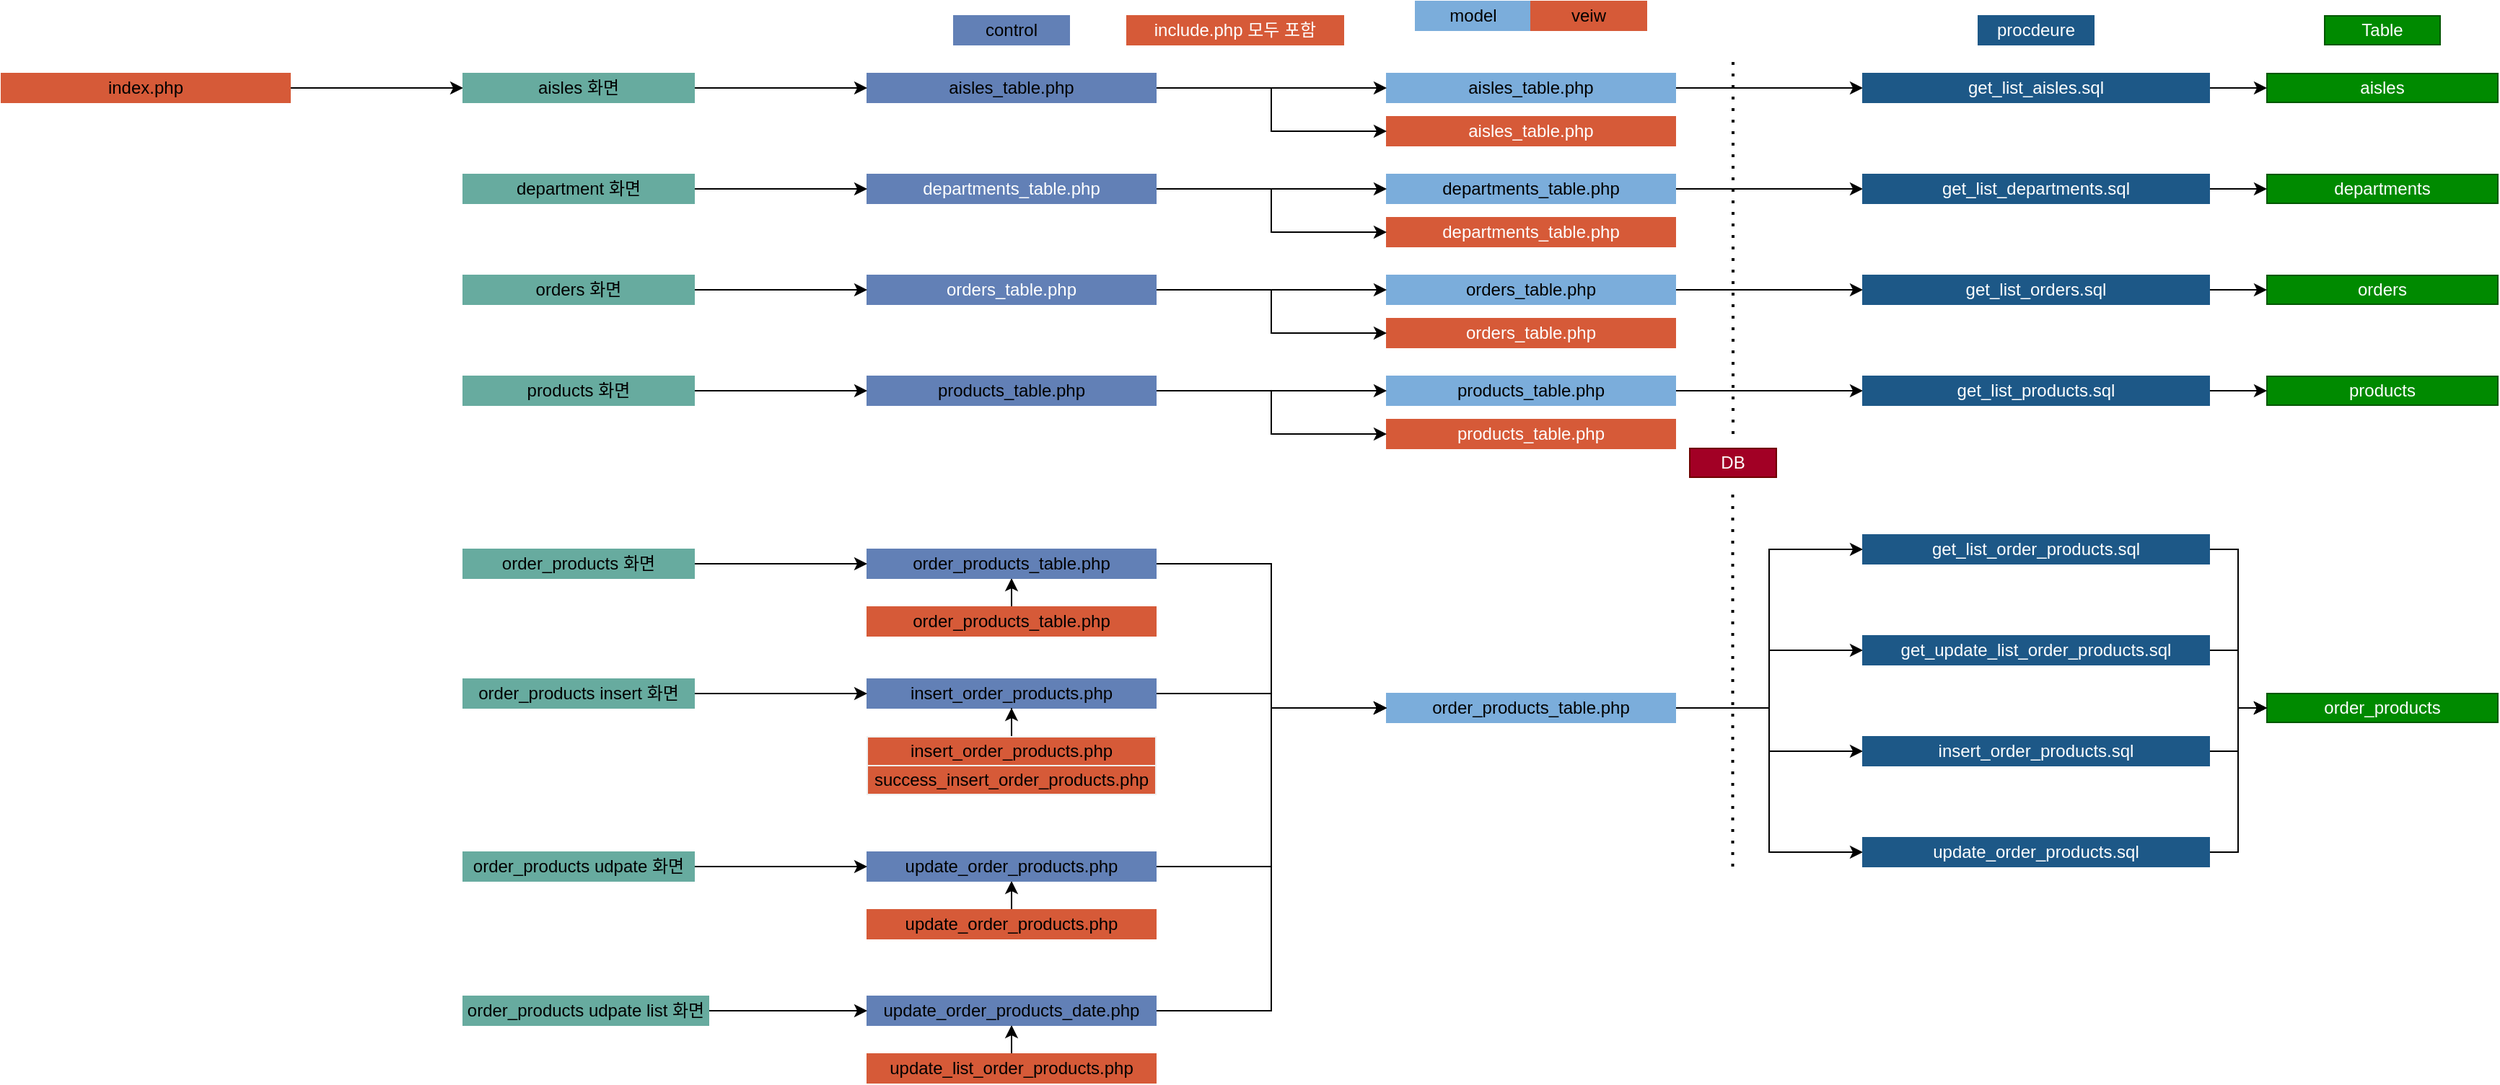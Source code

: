 <mxfile version="15.8.7" type="device"><diagram id="Dlgawjgkzx6SPGOZoqgQ" name="페이지-1"><mxGraphModel dx="760" dy="591" grid="1" gridSize="10" guides="1" tooltips="1" connect="1" arrows="1" fold="1" page="1" pageScale="1" pageWidth="10000" pageHeight="10000" math="0" shadow="0"><root><mxCell id="0"/><mxCell id="1" parent="0"/><mxCell id="k2GXcbKFDqcEV6eYmZ7D-69" style="edgeStyle=orthogonalEdgeStyle;rounded=0;orthogonalLoop=1;jettySize=auto;html=1;entryX=0;entryY=0.5;entryDx=0;entryDy=0;" parent="1" source="k2GXcbKFDqcEV6eYmZ7D-1" target="k2GXcbKFDqcEV6eYmZ7D-24" edge="1"><mxGeometry relative="1" as="geometry"/></mxCell><mxCell id="k2GXcbKFDqcEV6eYmZ7D-1" value="aisles_table.php" style="rounded=0;whiteSpace=wrap;html=1;fillColor=#7BADDB;strokeColor=#7BADDB;" parent="1" vertex="1"><mxGeometry x="5280" y="3220" width="200" height="20" as="geometry"/></mxCell><mxCell id="k2GXcbKFDqcEV6eYmZ7D-2" value="model" style="rounded=0;whiteSpace=wrap;html=1;fillColor=#7BADDB;strokeColor=#7BADDB;" parent="1" vertex="1"><mxGeometry x="5300" y="3170" width="80" height="20" as="geometry"/></mxCell><mxCell id="k2GXcbKFDqcEV6eYmZ7D-71" style="edgeStyle=orthogonalEdgeStyle;rounded=0;orthogonalLoop=1;jettySize=auto;html=1;entryX=0;entryY=0.5;entryDx=0;entryDy=0;" parent="1" source="k2GXcbKFDqcEV6eYmZ7D-3" target="k2GXcbKFDqcEV6eYmZ7D-26" edge="1"><mxGeometry relative="1" as="geometry"/></mxCell><mxCell id="k2GXcbKFDqcEV6eYmZ7D-3" value="departments_table.php" style="rounded=0;whiteSpace=wrap;html=1;fillColor=#7BADDB;strokeColor=#7BADDB;" parent="1" vertex="1"><mxGeometry x="5280" y="3290" width="200" height="20" as="geometry"/></mxCell><mxCell id="2XJS9iJm9QAqNggUQ1gy-2" style="edgeStyle=orthogonalEdgeStyle;rounded=0;orthogonalLoop=1;jettySize=auto;html=1;entryX=0;entryY=0.5;entryDx=0;entryDy=0;" parent="1" source="k2GXcbKFDqcEV6eYmZ7D-4" target="k2GXcbKFDqcEV6eYmZ7D-29" edge="1"><mxGeometry relative="1" as="geometry"/></mxCell><mxCell id="2XJS9iJm9QAqNggUQ1gy-3" style="edgeStyle=orthogonalEdgeStyle;rounded=0;orthogonalLoop=1;jettySize=auto;html=1;entryX=0;entryY=0.5;entryDx=0;entryDy=0;" parent="1" source="k2GXcbKFDqcEV6eYmZ7D-4" target="k2GXcbKFDqcEV6eYmZ7D-25" edge="1"><mxGeometry relative="1" as="geometry"/></mxCell><mxCell id="2XJS9iJm9QAqNggUQ1gy-4" style="edgeStyle=orthogonalEdgeStyle;rounded=0;orthogonalLoop=1;jettySize=auto;html=1;entryX=0;entryY=0.5;entryDx=0;entryDy=0;" parent="1" source="k2GXcbKFDqcEV6eYmZ7D-4" target="k2GXcbKFDqcEV6eYmZ7D-30" edge="1"><mxGeometry relative="1" as="geometry"/></mxCell><mxCell id="2XJS9iJm9QAqNggUQ1gy-5" style="edgeStyle=orthogonalEdgeStyle;rounded=0;orthogonalLoop=1;jettySize=auto;html=1;entryX=0;entryY=0.5;entryDx=0;entryDy=0;" parent="1" source="k2GXcbKFDqcEV6eYmZ7D-4" target="k2GXcbKFDqcEV6eYmZ7D-31" edge="1"><mxGeometry relative="1" as="geometry"/></mxCell><mxCell id="k2GXcbKFDqcEV6eYmZ7D-4" value="order_products_table.php" style="rounded=0;whiteSpace=wrap;html=1;fillColor=#7BADDB;strokeColor=#7BADDB;" parent="1" vertex="1"><mxGeometry x="5280" y="3650" width="200" height="20" as="geometry"/></mxCell><mxCell id="k2GXcbKFDqcEV6eYmZ7D-73" style="edgeStyle=orthogonalEdgeStyle;rounded=0;orthogonalLoop=1;jettySize=auto;html=1;" parent="1" source="k2GXcbKFDqcEV6eYmZ7D-6" target="k2GXcbKFDqcEV6eYmZ7D-27" edge="1"><mxGeometry relative="1" as="geometry"/></mxCell><mxCell id="k2GXcbKFDqcEV6eYmZ7D-6" value="orders_table.php" style="rounded=0;whiteSpace=wrap;html=1;fillColor=#7BADDB;strokeColor=#7BADDB;" parent="1" vertex="1"><mxGeometry x="5280" y="3360" width="200" height="20" as="geometry"/></mxCell><mxCell id="k2GXcbKFDqcEV6eYmZ7D-74" style="edgeStyle=orthogonalEdgeStyle;rounded=0;orthogonalLoop=1;jettySize=auto;html=1;" parent="1" source="k2GXcbKFDqcEV6eYmZ7D-7" target="k2GXcbKFDqcEV6eYmZ7D-28" edge="1"><mxGeometry relative="1" as="geometry"/></mxCell><mxCell id="k2GXcbKFDqcEV6eYmZ7D-7" value="products_table.php" style="rounded=0;whiteSpace=wrap;html=1;fillColor=#7BADDB;strokeColor=#7BADDB;" parent="1" vertex="1"><mxGeometry x="5280" y="3430" width="200" height="20" as="geometry"/></mxCell><mxCell id="k2GXcbKFDqcEV6eYmZ7D-13" value="Table" style="rounded=0;whiteSpace=wrap;html=1;fillColor=#008a00;fontColor=#ffffff;strokeColor=#005700;" parent="1" vertex="1"><mxGeometry x="5930" y="3180" width="80" height="20" as="geometry"/></mxCell><mxCell id="k2GXcbKFDqcEV6eYmZ7D-14" value="aisles" style="rounded=0;whiteSpace=wrap;html=1;fillColor=#008a00;fontColor=#ffffff;strokeColor=#005700;container=0;" parent="1" vertex="1"><mxGeometry x="5890" y="3220" width="160" height="20" as="geometry"/></mxCell><mxCell id="k2GXcbKFDqcEV6eYmZ7D-15" value="departments" style="rounded=0;whiteSpace=wrap;html=1;fillColor=#008a00;fontColor=#ffffff;strokeColor=#005700;container=0;" parent="1" vertex="1"><mxGeometry x="5890" y="3290" width="160" height="20" as="geometry"/></mxCell><mxCell id="k2GXcbKFDqcEV6eYmZ7D-16" value="orders" style="rounded=0;whiteSpace=wrap;html=1;fillColor=#008a00;fontColor=#ffffff;strokeColor=#005700;container=0;" parent="1" vertex="1"><mxGeometry x="5890" y="3360" width="160" height="20" as="geometry"/></mxCell><mxCell id="k2GXcbKFDqcEV6eYmZ7D-17" value="order_products" style="rounded=0;whiteSpace=wrap;html=1;fillColor=#008a00;fontColor=#ffffff;strokeColor=#005700;container=0;" parent="1" vertex="1"><mxGeometry x="5890" y="3650" width="160" height="20" as="geometry"/></mxCell><mxCell id="k2GXcbKFDqcEV6eYmZ7D-18" value="products" style="rounded=0;whiteSpace=wrap;html=1;fillColor=#008a00;fontColor=#ffffff;strokeColor=#005700;container=0;" parent="1" vertex="1"><mxGeometry x="5890" y="3430" width="160" height="20" as="geometry"/></mxCell><mxCell id="k2GXcbKFDqcEV6eYmZ7D-21" value="procdeure" style="rounded=0;whiteSpace=wrap;html=1;fillColor=#1D5887;fontColor=#ffffff;strokeColor=#1D5887;" parent="1" vertex="1"><mxGeometry x="5690" y="3180" width="80" height="20" as="geometry"/></mxCell><mxCell id="k2GXcbKFDqcEV6eYmZ7D-64" style="edgeStyle=orthogonalEdgeStyle;rounded=0;orthogonalLoop=1;jettySize=auto;html=1;" parent="1" source="k2GXcbKFDqcEV6eYmZ7D-24" target="k2GXcbKFDqcEV6eYmZ7D-14" edge="1"><mxGeometry relative="1" as="geometry"/></mxCell><mxCell id="k2GXcbKFDqcEV6eYmZ7D-24" value="get_list_aisles.sql" style="rounded=0;whiteSpace=wrap;html=1;fillColor=#1D5887;fontColor=#ffffff;strokeColor=#1D5887;container=0;" parent="1" vertex="1"><mxGeometry x="5610" y="3220" width="240" height="20" as="geometry"/></mxCell><mxCell id="k2GXcbKFDqcEV6eYmZ7D-86" value="" style="edgeStyle=orthogonalEdgeStyle;rounded=0;orthogonalLoop=1;jettySize=auto;html=1;" parent="1" source="k2GXcbKFDqcEV6eYmZ7D-25" target="k2GXcbKFDqcEV6eYmZ7D-17" edge="1"><mxGeometry relative="1" as="geometry"><Array as="points"><mxPoint x="5870" y="3550"/><mxPoint x="5870" y="3660"/></Array></mxGeometry></mxCell><mxCell id="k2GXcbKFDqcEV6eYmZ7D-25" value="get_list_order_products.sql" style="rounded=0;whiteSpace=wrap;html=1;fillColor=#1D5887;fontColor=#ffffff;strokeColor=#1D5887;container=0;" parent="1" vertex="1"><mxGeometry x="5610" y="3540" width="240" height="20" as="geometry"/></mxCell><mxCell id="k2GXcbKFDqcEV6eYmZ7D-65" style="edgeStyle=orthogonalEdgeStyle;rounded=0;orthogonalLoop=1;jettySize=auto;html=1;" parent="1" source="k2GXcbKFDqcEV6eYmZ7D-26" target="k2GXcbKFDqcEV6eYmZ7D-15" edge="1"><mxGeometry relative="1" as="geometry"/></mxCell><mxCell id="k2GXcbKFDqcEV6eYmZ7D-26" value="get_list_departments.sql" style="rounded=0;whiteSpace=wrap;html=1;fillColor=#1D5887;fontColor=#ffffff;strokeColor=#1D5887;container=0;" parent="1" vertex="1"><mxGeometry x="5610" y="3290" width="240" height="20" as="geometry"/></mxCell><mxCell id="k2GXcbKFDqcEV6eYmZ7D-66" style="edgeStyle=orthogonalEdgeStyle;rounded=0;orthogonalLoop=1;jettySize=auto;html=1;" parent="1" source="k2GXcbKFDqcEV6eYmZ7D-27" target="k2GXcbKFDqcEV6eYmZ7D-16" edge="1"><mxGeometry relative="1" as="geometry"/></mxCell><mxCell id="k2GXcbKFDqcEV6eYmZ7D-27" value="get_list_orders.sql" style="rounded=0;whiteSpace=wrap;html=1;fillColor=#1D5887;fontColor=#ffffff;strokeColor=#1D5887;container=0;" parent="1" vertex="1"><mxGeometry x="5610" y="3360" width="240" height="20" as="geometry"/></mxCell><mxCell id="k2GXcbKFDqcEV6eYmZ7D-68" style="edgeStyle=orthogonalEdgeStyle;rounded=0;orthogonalLoop=1;jettySize=auto;html=1;" parent="1" source="k2GXcbKFDqcEV6eYmZ7D-28" target="k2GXcbKFDqcEV6eYmZ7D-18" edge="1"><mxGeometry relative="1" as="geometry"/></mxCell><mxCell id="k2GXcbKFDqcEV6eYmZ7D-28" value="get_list_products.sql" style="rounded=0;whiteSpace=wrap;html=1;fillColor=#1D5887;fontColor=#ffffff;strokeColor=#1D5887;container=0;" parent="1" vertex="1"><mxGeometry x="5610" y="3430" width="240" height="20" as="geometry"/></mxCell><mxCell id="2XJS9iJm9QAqNggUQ1gy-21" style="edgeStyle=orthogonalEdgeStyle;rounded=0;orthogonalLoop=1;jettySize=auto;html=1;entryX=0;entryY=0.5;entryDx=0;entryDy=0;" parent="1" source="k2GXcbKFDqcEV6eYmZ7D-29" target="k2GXcbKFDqcEV6eYmZ7D-17" edge="1"><mxGeometry relative="1" as="geometry"/></mxCell><mxCell id="k2GXcbKFDqcEV6eYmZ7D-29" value="get_update_list_order_products.sql" style="rounded=0;whiteSpace=wrap;html=1;fillColor=#1D5887;fontColor=#ffffff;strokeColor=#1D5887;container=0;" parent="1" vertex="1"><mxGeometry x="5610" y="3610" width="240" height="20" as="geometry"/></mxCell><mxCell id="2XJS9iJm9QAqNggUQ1gy-22" style="edgeStyle=orthogonalEdgeStyle;rounded=0;orthogonalLoop=1;jettySize=auto;html=1;entryX=0;entryY=0.5;entryDx=0;entryDy=0;" parent="1" source="k2GXcbKFDqcEV6eYmZ7D-30" target="k2GXcbKFDqcEV6eYmZ7D-17" edge="1"><mxGeometry relative="1" as="geometry"/></mxCell><mxCell id="k2GXcbKFDqcEV6eYmZ7D-30" value="insert_order_products.sql" style="rounded=0;whiteSpace=wrap;html=1;fillColor=#1D5887;fontColor=#ffffff;strokeColor=#1D5887;container=0;" parent="1" vertex="1"><mxGeometry x="5610" y="3680" width="240" height="20" as="geometry"/></mxCell><mxCell id="2XJS9iJm9QAqNggUQ1gy-23" style="edgeStyle=orthogonalEdgeStyle;rounded=0;orthogonalLoop=1;jettySize=auto;html=1;entryX=0;entryY=0.5;entryDx=0;entryDy=0;" parent="1" source="k2GXcbKFDqcEV6eYmZ7D-31" target="k2GXcbKFDqcEV6eYmZ7D-17" edge="1"><mxGeometry relative="1" as="geometry"/></mxCell><mxCell id="k2GXcbKFDqcEV6eYmZ7D-31" value="update_order_products.sql" style="rounded=0;whiteSpace=wrap;html=1;fillColor=#1D5887;fontColor=#ffffff;strokeColor=#1D5887;container=0;" parent="1" vertex="1"><mxGeometry x="5610" y="3750" width="240" height="20" as="geometry"/></mxCell><mxCell id="k2GXcbKFDqcEV6eYmZ7D-34" value="veiw" style="rounded=0;whiteSpace=wrap;html=1;fillColor=#D65A38;strokeColor=#D65A38;" parent="1" vertex="1"><mxGeometry x="5380" y="3170" width="80" height="20" as="geometry"/></mxCell><mxCell id="k2GXcbKFDqcEV6eYmZ7D-40" value="aisles_table.php" style="rounded=0;whiteSpace=wrap;html=1;fillColor=#D65A38;fontColor=#ffffff;strokeColor=#D65A38;container=0;" parent="1" vertex="1"><mxGeometry x="5280" y="3250" width="200" height="20" as="geometry"/></mxCell><mxCell id="k2GXcbKFDqcEV6eYmZ7D-41" value="departments_table.php" style="rounded=0;whiteSpace=wrap;html=1;fillColor=#D65A38;fontColor=#ffffff;strokeColor=#D65A38;container=0;" parent="1" vertex="1"><mxGeometry x="5280" y="3320" width="200" height="20" as="geometry"/></mxCell><mxCell id="k2GXcbKFDqcEV6eYmZ7D-43" value="include.php 모두 포함" style="rounded=0;whiteSpace=wrap;html=1;fillColor=#D65A38;fontColor=#ffffff;strokeColor=#D65A38;container=0;" parent="1" vertex="1"><mxGeometry x="5100" y="3180" width="150" height="20" as="geometry"/></mxCell><mxCell id="2XJS9iJm9QAqNggUQ1gy-18" style="edgeStyle=orthogonalEdgeStyle;rounded=0;orthogonalLoop=1;jettySize=auto;html=1;entryX=0.5;entryY=1;entryDx=0;entryDy=0;fontColor=#000000;" parent="1" source="k2GXcbKFDqcEV6eYmZ7D-44" target="k2GXcbKFDqcEV6eYmZ7D-58" edge="1"><mxGeometry relative="1" as="geometry"/></mxCell><mxCell id="k2GXcbKFDqcEV6eYmZ7D-44" value="order_products_table.php" style="rounded=0;whiteSpace=wrap;html=1;fillColor=#D65A38;fontColor=#000000;strokeColor=#D65A38;container=0;" parent="1" vertex="1"><mxGeometry x="4920" y="3590" width="200" height="20" as="geometry"/></mxCell><mxCell id="k2GXcbKFDqcEV6eYmZ7D-45" value="orders_table.php" style="rounded=0;whiteSpace=wrap;html=1;fillColor=#D65A38;fontColor=#ffffff;strokeColor=#D65A38;container=0;" parent="1" vertex="1"><mxGeometry x="5280" y="3390" width="200" height="20" as="geometry"/></mxCell><mxCell id="k2GXcbKFDqcEV6eYmZ7D-46" value="products_table.php" style="rounded=0;whiteSpace=wrap;html=1;fillColor=#D65A38;fontColor=#ffffff;strokeColor=#D65A38;container=0;" parent="1" vertex="1"><mxGeometry x="5280" y="3460" width="200" height="20" as="geometry"/></mxCell><mxCell id="2XJS9iJm9QAqNggUQ1gy-20" style="edgeStyle=orthogonalEdgeStyle;rounded=0;orthogonalLoop=1;jettySize=auto;html=1;entryX=0.5;entryY=1;entryDx=0;entryDy=0;fontColor=#000000;" parent="1" source="k2GXcbKFDqcEV6eYmZ7D-48" target="k2GXcbKFDqcEV6eYmZ7D-61" edge="1"><mxGeometry relative="1" as="geometry"/></mxCell><mxCell id="k2GXcbKFDqcEV6eYmZ7D-48" value="update_list_order_products.php" style="rounded=0;whiteSpace=wrap;html=1;fillColor=#D65A38;fontColor=#000000;strokeColor=#D65A38;container=0;" parent="1" vertex="1"><mxGeometry x="4920" y="3900" width="200" height="20" as="geometry"/></mxCell><mxCell id="2XJS9iJm9QAqNggUQ1gy-19" style="edgeStyle=orthogonalEdgeStyle;rounded=0;orthogonalLoop=1;jettySize=auto;html=1;entryX=0.5;entryY=1;entryDx=0;entryDy=0;fontColor=#000000;" parent="1" source="k2GXcbKFDqcEV6eYmZ7D-51" target="k2GXcbKFDqcEV6eYmZ7D-57" edge="1"><mxGeometry relative="1" as="geometry"/></mxCell><mxCell id="k2GXcbKFDqcEV6eYmZ7D-51" value="update_order_products.php" style="rounded=0;whiteSpace=wrap;html=1;fillColor=#D65A38;fontColor=#000000;strokeColor=#D65A38;container=0;" parent="1" vertex="1"><mxGeometry x="4920" y="3800" width="200" height="20" as="geometry"/></mxCell><mxCell id="2XJS9iJm9QAqNggUQ1gy-43" style="edgeStyle=orthogonalEdgeStyle;rounded=0;orthogonalLoop=1;jettySize=auto;html=1;" parent="1" source="k2GXcbKFDqcEV6eYmZ7D-52" target="2XJS9iJm9QAqNggUQ1gy-27" edge="1"><mxGeometry relative="1" as="geometry"/></mxCell><mxCell id="k2GXcbKFDqcEV6eYmZ7D-52" value="index.php" style="rounded=0;whiteSpace=wrap;html=1;fillColor=#D65A38;fontColor=#000000;strokeColor=#D65A38;container=0;" parent="1" vertex="1"><mxGeometry x="4320" y="3220" width="200" height="20" as="geometry"/></mxCell><mxCell id="k2GXcbKFDqcEV6eYmZ7D-53" value="control" style="rounded=0;whiteSpace=wrap;html=1;fillColor=#6280B6;strokeColor=#6280B6;" parent="1" vertex="1"><mxGeometry x="4980" y="3180" width="80" height="20" as="geometry"/></mxCell><mxCell id="k2GXcbKFDqcEV6eYmZ7D-75" style="edgeStyle=orthogonalEdgeStyle;rounded=0;orthogonalLoop=1;jettySize=auto;html=1;entryX=0;entryY=0.5;entryDx=0;entryDy=0;" parent="1" source="k2GXcbKFDqcEV6eYmZ7D-54" target="k2GXcbKFDqcEV6eYmZ7D-1" edge="1"><mxGeometry relative="1" as="geometry"/></mxCell><mxCell id="k2GXcbKFDqcEV6eYmZ7D-76" style="edgeStyle=orthogonalEdgeStyle;rounded=0;orthogonalLoop=1;jettySize=auto;html=1;entryX=0;entryY=0.5;entryDx=0;entryDy=0;" parent="1" source="k2GXcbKFDqcEV6eYmZ7D-54" target="k2GXcbKFDqcEV6eYmZ7D-40" edge="1"><mxGeometry relative="1" as="geometry"/></mxCell><mxCell id="k2GXcbKFDqcEV6eYmZ7D-54" value="aisles_table.php" style="rounded=0;whiteSpace=wrap;html=1;fillColor=#6280B6;strokeColor=#6280B6;" parent="1" vertex="1"><mxGeometry x="4920" y="3220" width="200" height="20" as="geometry"/></mxCell><mxCell id="2XJS9iJm9QAqNggUQ1gy-7" style="edgeStyle=orthogonalEdgeStyle;rounded=0;orthogonalLoop=1;jettySize=auto;html=1;entryX=0;entryY=0.5;entryDx=0;entryDy=0;" parent="1" source="k2GXcbKFDqcEV6eYmZ7D-55" target="k2GXcbKFDqcEV6eYmZ7D-4" edge="1"><mxGeometry relative="1" as="geometry"/></mxCell><mxCell id="k2GXcbKFDqcEV6eYmZ7D-55" value="insert_order_products.php" style="rounded=0;whiteSpace=wrap;html=1;fillColor=#6280B6;strokeColor=#6280B6;fontColor=#000000;" parent="1" vertex="1"><mxGeometry x="4920" y="3640" width="200" height="20" as="geometry"/></mxCell><mxCell id="k2GXcbKFDqcEV6eYmZ7D-77" style="edgeStyle=orthogonalEdgeStyle;rounded=0;orthogonalLoop=1;jettySize=auto;html=1;" parent="1" source="k2GXcbKFDqcEV6eYmZ7D-56" target="k2GXcbKFDqcEV6eYmZ7D-3" edge="1"><mxGeometry relative="1" as="geometry"/></mxCell><mxCell id="k2GXcbKFDqcEV6eYmZ7D-78" style="edgeStyle=orthogonalEdgeStyle;rounded=0;orthogonalLoop=1;jettySize=auto;html=1;entryX=0;entryY=0.5;entryDx=0;entryDy=0;" parent="1" source="k2GXcbKFDqcEV6eYmZ7D-56" target="k2GXcbKFDqcEV6eYmZ7D-41" edge="1"><mxGeometry relative="1" as="geometry"/></mxCell><mxCell id="k2GXcbKFDqcEV6eYmZ7D-56" value="departments_table.php" style="rounded=0;whiteSpace=wrap;html=1;fillColor=#6280B6;fontColor=#ffffff;strokeColor=#6280B6;container=0;" parent="1" vertex="1"><mxGeometry x="4920" y="3290" width="200" height="20" as="geometry"/></mxCell><mxCell id="2XJS9iJm9QAqNggUQ1gy-8" style="edgeStyle=orthogonalEdgeStyle;rounded=0;orthogonalLoop=1;jettySize=auto;html=1;entryX=0;entryY=0.5;entryDx=0;entryDy=0;" parent="1" source="k2GXcbKFDqcEV6eYmZ7D-57" target="k2GXcbKFDqcEV6eYmZ7D-4" edge="1"><mxGeometry relative="1" as="geometry"/></mxCell><mxCell id="k2GXcbKFDqcEV6eYmZ7D-57" value="update_order_products.php" style="rounded=0;whiteSpace=wrap;html=1;fillColor=#6280B6;fontColor=#000000;strokeColor=#6280B6;container=0;" parent="1" vertex="1"><mxGeometry x="4920" y="3760" width="200" height="20" as="geometry"/></mxCell><mxCell id="2XJS9iJm9QAqNggUQ1gy-6" style="edgeStyle=orthogonalEdgeStyle;rounded=0;orthogonalLoop=1;jettySize=auto;html=1;entryX=0;entryY=0.5;entryDx=0;entryDy=0;" parent="1" source="k2GXcbKFDqcEV6eYmZ7D-58" target="k2GXcbKFDqcEV6eYmZ7D-4" edge="1"><mxGeometry relative="1" as="geometry"/></mxCell><mxCell id="k2GXcbKFDqcEV6eYmZ7D-58" value="order_products_table.php" style="rounded=0;whiteSpace=wrap;html=1;fillColor=#6280B6;strokeColor=#6280B6;fontColor=#000000;" parent="1" vertex="1"><mxGeometry x="4920" y="3550" width="200" height="20" as="geometry"/></mxCell><mxCell id="k2GXcbKFDqcEV6eYmZ7D-83" style="edgeStyle=orthogonalEdgeStyle;rounded=0;orthogonalLoop=1;jettySize=auto;html=1;" parent="1" source="k2GXcbKFDqcEV6eYmZ7D-59" target="k2GXcbKFDqcEV6eYmZ7D-7" edge="1"><mxGeometry relative="1" as="geometry"/></mxCell><mxCell id="k2GXcbKFDqcEV6eYmZ7D-84" style="edgeStyle=orthogonalEdgeStyle;rounded=0;orthogonalLoop=1;jettySize=auto;html=1;entryX=0;entryY=0.5;entryDx=0;entryDy=0;" parent="1" source="k2GXcbKFDqcEV6eYmZ7D-59" target="k2GXcbKFDqcEV6eYmZ7D-46" edge="1"><mxGeometry relative="1" as="geometry"/></mxCell><mxCell id="k2GXcbKFDqcEV6eYmZ7D-59" value="products_table.php" style="rounded=0;whiteSpace=wrap;html=1;fillColor=#6280B6;strokeColor=#6280B6;" parent="1" vertex="1"><mxGeometry x="4920" y="3430" width="200" height="20" as="geometry"/></mxCell><mxCell id="k2GXcbKFDqcEV6eYmZ7D-79" style="edgeStyle=orthogonalEdgeStyle;rounded=0;orthogonalLoop=1;jettySize=auto;html=1;entryX=0;entryY=0.5;entryDx=0;entryDy=0;" parent="1" source="k2GXcbKFDqcEV6eYmZ7D-60" target="k2GXcbKFDqcEV6eYmZ7D-6" edge="1"><mxGeometry relative="1" as="geometry"/></mxCell><mxCell id="k2GXcbKFDqcEV6eYmZ7D-81" style="edgeStyle=orthogonalEdgeStyle;rounded=0;orthogonalLoop=1;jettySize=auto;html=1;entryX=0;entryY=0.5;entryDx=0;entryDy=0;" parent="1" source="k2GXcbKFDqcEV6eYmZ7D-60" target="k2GXcbKFDqcEV6eYmZ7D-45" edge="1"><mxGeometry relative="1" as="geometry"/></mxCell><mxCell id="k2GXcbKFDqcEV6eYmZ7D-60" value="orders_table.php" style="rounded=0;whiteSpace=wrap;html=1;fillColor=#6280B6;fontColor=#ffffff;strokeColor=#6280B6;container=0;" parent="1" vertex="1"><mxGeometry x="4920" y="3360" width="200" height="20" as="geometry"/></mxCell><mxCell id="2XJS9iJm9QAqNggUQ1gy-9" style="edgeStyle=orthogonalEdgeStyle;rounded=0;orthogonalLoop=1;jettySize=auto;html=1;entryX=0;entryY=0.5;entryDx=0;entryDy=0;" parent="1" source="k2GXcbKFDqcEV6eYmZ7D-61" target="k2GXcbKFDqcEV6eYmZ7D-4" edge="1"><mxGeometry relative="1" as="geometry"/></mxCell><mxCell id="k2GXcbKFDqcEV6eYmZ7D-61" value="update_order_products_date.php" style="rounded=0;whiteSpace=wrap;html=1;fillColor=#6280B6;fontColor=#000000;strokeColor=#6280B6;container=0;" parent="1" vertex="1"><mxGeometry x="4920" y="3860" width="200" height="20" as="geometry"/></mxCell><mxCell id="2XJS9iJm9QAqNggUQ1gy-17" style="edgeStyle=orthogonalEdgeStyle;rounded=0;orthogonalLoop=1;jettySize=auto;html=1;entryX=0.5;entryY=1;entryDx=0;entryDy=0;fontColor=#000000;" parent="1" source="2XJS9iJm9QAqNggUQ1gy-13" target="k2GXcbKFDqcEV6eYmZ7D-55" edge="1"><mxGeometry relative="1" as="geometry"/></mxCell><mxCell id="2XJS9iJm9QAqNggUQ1gy-13" value="insert_order_products.php" style="rounded=0;whiteSpace=wrap;html=1;fillColor=#D65A38;fontColor=#000000;strokeColor=#F0F0F0;container=0;" parent="1" vertex="1"><mxGeometry x="4920" y="3680" width="200" height="20" as="geometry"/></mxCell><mxCell id="2XJS9iJm9QAqNggUQ1gy-14" value="success_insert_order_products.php" style="rounded=0;whiteSpace=wrap;html=1;fillColor=#D65A38;fontColor=#000000;strokeColor=#F0F0F0;container=0;" parent="1" vertex="1"><mxGeometry x="4920" y="3700" width="200" height="20" as="geometry"/></mxCell><mxCell id="k2GXcbKFDqcEV6eYmZ7D-12" value="DB" style="rounded=0;whiteSpace=wrap;html=1;fillColor=#a20025;fontColor=#ffffff;strokeColor=#6F0000;" parent="1" vertex="1"><mxGeometry x="5490" y="3480" width="60" height="20" as="geometry"/></mxCell><mxCell id="2XJS9iJm9QAqNggUQ1gy-24" value="" style="endArrow=none;dashed=1;html=1;dashPattern=1 3;strokeWidth=2;rounded=0;" parent="1" edge="1"><mxGeometry width="50" height="50" relative="1" as="geometry"><mxPoint x="5520" y="3470" as="sourcePoint"/><mxPoint x="5520" y="3210" as="targetPoint"/></mxGeometry></mxCell><mxCell id="2XJS9iJm9QAqNggUQ1gy-25" value="" style="endArrow=none;dashed=1;html=1;dashPattern=1 3;strokeWidth=2;rounded=0;" parent="1" edge="1"><mxGeometry width="50" height="50" relative="1" as="geometry"><mxPoint x="5519.76" y="3770" as="sourcePoint"/><mxPoint x="5519.76" y="3510" as="targetPoint"/></mxGeometry></mxCell><mxCell id="2XJS9iJm9QAqNggUQ1gy-35" style="edgeStyle=orthogonalEdgeStyle;rounded=0;orthogonalLoop=1;jettySize=auto;html=1;entryX=0;entryY=0.5;entryDx=0;entryDy=0;" parent="1" source="2XJS9iJm9QAqNggUQ1gy-27" target="k2GXcbKFDqcEV6eYmZ7D-54" edge="1"><mxGeometry relative="1" as="geometry"/></mxCell><mxCell id="2XJS9iJm9QAqNggUQ1gy-27" value="aisles 화면" style="rounded=0;whiteSpace=wrap;html=1;fillColor=#67AB9F;strokeColor=#67AB9F;fontColor=#000000;" parent="1" vertex="1"><mxGeometry x="4640" y="3220" width="160" height="20" as="geometry"/></mxCell><mxCell id="2XJS9iJm9QAqNggUQ1gy-36" style="edgeStyle=orthogonalEdgeStyle;rounded=0;orthogonalLoop=1;jettySize=auto;html=1;entryX=0;entryY=0.5;entryDx=0;entryDy=0;" parent="1" source="2XJS9iJm9QAqNggUQ1gy-28" target="k2GXcbKFDqcEV6eYmZ7D-56" edge="1"><mxGeometry relative="1" as="geometry"/></mxCell><mxCell id="2XJS9iJm9QAqNggUQ1gy-28" value="&lt;span style=&quot;&quot;&gt;department&lt;/span&gt;&amp;nbsp;화면" style="rounded=0;whiteSpace=wrap;html=1;fillColor=#67AB9F;strokeColor=#67AB9F;fontColor=#000000;" parent="1" vertex="1"><mxGeometry x="4640" y="3290" width="160" height="20" as="geometry"/></mxCell><mxCell id="2XJS9iJm9QAqNggUQ1gy-37" style="edgeStyle=orthogonalEdgeStyle;rounded=0;orthogonalLoop=1;jettySize=auto;html=1;" parent="1" source="2XJS9iJm9QAqNggUQ1gy-29" target="k2GXcbKFDqcEV6eYmZ7D-60" edge="1"><mxGeometry relative="1" as="geometry"/></mxCell><mxCell id="2XJS9iJm9QAqNggUQ1gy-29" value="&lt;span style=&quot;&quot;&gt;orders&lt;/span&gt;&amp;nbsp;화면" style="rounded=0;whiteSpace=wrap;html=1;fillColor=#67AB9F;strokeColor=#67AB9F;fontColor=#000000;" parent="1" vertex="1"><mxGeometry x="4640" y="3360" width="160" height="20" as="geometry"/></mxCell><mxCell id="2XJS9iJm9QAqNggUQ1gy-38" style="edgeStyle=orthogonalEdgeStyle;rounded=0;orthogonalLoop=1;jettySize=auto;html=1;" parent="1" source="2XJS9iJm9QAqNggUQ1gy-30" target="k2GXcbKFDqcEV6eYmZ7D-59" edge="1"><mxGeometry relative="1" as="geometry"/></mxCell><mxCell id="2XJS9iJm9QAqNggUQ1gy-30" value="&lt;font&gt;products&lt;/font&gt;&amp;nbsp;화면" style="rounded=0;whiteSpace=wrap;html=1;fillColor=#67AB9F;strokeColor=#67AB9F;fontColor=#000000;" parent="1" vertex="1"><mxGeometry x="4640" y="3430" width="160" height="20" as="geometry"/></mxCell><mxCell id="2XJS9iJm9QAqNggUQ1gy-39" style="edgeStyle=orthogonalEdgeStyle;rounded=0;orthogonalLoop=1;jettySize=auto;html=1;" parent="1" source="2XJS9iJm9QAqNggUQ1gy-31" target="k2GXcbKFDqcEV6eYmZ7D-58" edge="1"><mxGeometry relative="1" as="geometry"/></mxCell><mxCell id="2XJS9iJm9QAqNggUQ1gy-31" value="order_products&amp;nbsp;화면" style="rounded=0;whiteSpace=wrap;html=1;fillColor=#67AB9F;strokeColor=#67AB9F;" parent="1" vertex="1"><mxGeometry x="4640" y="3550" width="160" height="20" as="geometry"/></mxCell><mxCell id="2XJS9iJm9QAqNggUQ1gy-40" style="edgeStyle=orthogonalEdgeStyle;rounded=0;orthogonalLoop=1;jettySize=auto;html=1;" parent="1" source="2XJS9iJm9QAqNggUQ1gy-32" target="k2GXcbKFDqcEV6eYmZ7D-55" edge="1"><mxGeometry relative="1" as="geometry"/></mxCell><mxCell id="2XJS9iJm9QAqNggUQ1gy-32" value="order_products insert 화면" style="rounded=0;whiteSpace=wrap;html=1;fillColor=#67AB9F;strokeColor=#67AB9F;" parent="1" vertex="1"><mxGeometry x="4640" y="3640" width="160" height="20" as="geometry"/></mxCell><mxCell id="2XJS9iJm9QAqNggUQ1gy-41" style="edgeStyle=orthogonalEdgeStyle;rounded=0;orthogonalLoop=1;jettySize=auto;html=1;entryX=0;entryY=0.5;entryDx=0;entryDy=0;" parent="1" source="2XJS9iJm9QAqNggUQ1gy-33" target="k2GXcbKFDqcEV6eYmZ7D-57" edge="1"><mxGeometry relative="1" as="geometry"/></mxCell><mxCell id="2XJS9iJm9QAqNggUQ1gy-33" value="order_products udpate 화면" style="rounded=0;whiteSpace=wrap;html=1;fillColor=#67AB9F;strokeColor=#67AB9F;" parent="1" vertex="1"><mxGeometry x="4640" y="3760" width="160" height="20" as="geometry"/></mxCell><mxCell id="2XJS9iJm9QAqNggUQ1gy-42" style="edgeStyle=orthogonalEdgeStyle;rounded=0;orthogonalLoop=1;jettySize=auto;html=1;entryX=0;entryY=0.5;entryDx=0;entryDy=0;" parent="1" source="2XJS9iJm9QAqNggUQ1gy-34" target="k2GXcbKFDqcEV6eYmZ7D-61" edge="1"><mxGeometry relative="1" as="geometry"/></mxCell><mxCell id="2XJS9iJm9QAqNggUQ1gy-34" value="order_products udpate list 화면" style="rounded=0;whiteSpace=wrap;html=1;fillColor=#67AB9F;strokeColor=#67AB9F;" parent="1" vertex="1"><mxGeometry x="4640" y="3860" width="170" height="20" as="geometry"/></mxCell></root></mxGraphModel></diagram></mxfile>